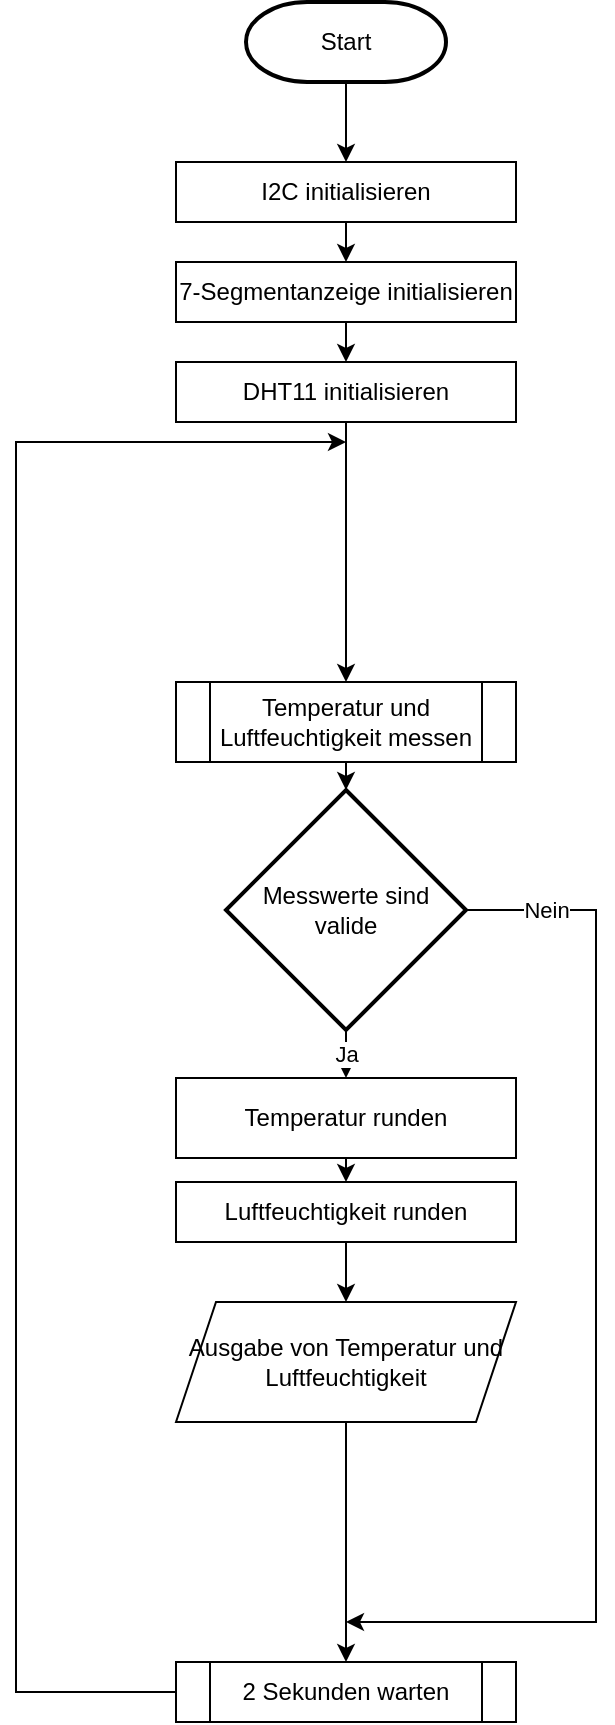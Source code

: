 <mxfile version="20.6.0" type="device"><diagram id="6a731a19-8d31-9384-78a2-239565b7b9f0" name="Page-1"><mxGraphModel dx="1138" dy="624" grid="1" gridSize="10" guides="1" tooltips="1" connect="1" arrows="1" fold="1" page="1" pageScale="1" pageWidth="827" pageHeight="1169" background="none" math="0" shadow="0"><root><mxCell id="0"/><mxCell id="1" parent="0"/><mxCell id="DR2-GylfNsolgUmrOgwx-99" style="edgeStyle=orthogonalEdgeStyle;rounded=0;orthogonalLoop=1;jettySize=auto;html=1;exitX=0.5;exitY=1;exitDx=0;exitDy=0;exitPerimeter=0;entryX=0.5;entryY=0;entryDx=0;entryDy=0;" edge="1" parent="1" source="DR2-GylfNsolgUmrOgwx-55" target="DR2-GylfNsolgUmrOgwx-56"><mxGeometry relative="1" as="geometry"/></mxCell><mxCell id="DR2-GylfNsolgUmrOgwx-55" value="Start" style="strokeWidth=2;html=1;shape=mxgraph.flowchart.terminator;whiteSpace=wrap;" vertex="1" parent="1"><mxGeometry x="225" y="160" width="100" height="40" as="geometry"/></mxCell><mxCell id="DR2-GylfNsolgUmrOgwx-98" style="edgeStyle=orthogonalEdgeStyle;rounded=0;orthogonalLoop=1;jettySize=auto;html=1;exitX=0.5;exitY=1;exitDx=0;exitDy=0;entryX=0.5;entryY=0;entryDx=0;entryDy=0;" edge="1" parent="1" source="DR2-GylfNsolgUmrOgwx-56" target="DR2-GylfNsolgUmrOgwx-57"><mxGeometry relative="1" as="geometry"/></mxCell><mxCell id="DR2-GylfNsolgUmrOgwx-56" value="I2C initialisieren" style="rounded=0;whiteSpace=wrap;html=1;" vertex="1" parent="1"><mxGeometry x="190" y="240" width="170" height="30" as="geometry"/></mxCell><mxCell id="DR2-GylfNsolgUmrOgwx-97" style="edgeStyle=orthogonalEdgeStyle;rounded=0;orthogonalLoop=1;jettySize=auto;html=1;exitX=0.5;exitY=1;exitDx=0;exitDy=0;entryX=0.5;entryY=0;entryDx=0;entryDy=0;" edge="1" parent="1" source="DR2-GylfNsolgUmrOgwx-57" target="DR2-GylfNsolgUmrOgwx-59"><mxGeometry relative="1" as="geometry"/></mxCell><mxCell id="DR2-GylfNsolgUmrOgwx-57" value="7-Segmentanzeige initialisieren" style="rounded=0;whiteSpace=wrap;html=1;" vertex="1" parent="1"><mxGeometry x="190" y="290" width="170" height="30" as="geometry"/></mxCell><mxCell id="DR2-GylfNsolgUmrOgwx-90" style="edgeStyle=orthogonalEdgeStyle;rounded=0;orthogonalLoop=1;jettySize=auto;html=1;exitX=0.5;exitY=1;exitDx=0;exitDy=0;" edge="1" parent="1" source="DR2-GylfNsolgUmrOgwx-59" target="DR2-GylfNsolgUmrOgwx-74"><mxGeometry relative="1" as="geometry"><mxPoint x="275" y="390" as="targetPoint"/></mxGeometry></mxCell><mxCell id="DR2-GylfNsolgUmrOgwx-59" value="DHT11 initialisieren" style="rounded=0;whiteSpace=wrap;html=1;" vertex="1" parent="1"><mxGeometry x="190" y="340" width="170" height="30" as="geometry"/></mxCell><mxCell id="DR2-GylfNsolgUmrOgwx-86" value="Ja" style="edgeStyle=orthogonalEdgeStyle;rounded=0;orthogonalLoop=1;jettySize=auto;html=1;exitX=0.5;exitY=1;exitDx=0;exitDy=0;exitPerimeter=0;entryX=0.5;entryY=0;entryDx=0;entryDy=0;" edge="1" parent="1" source="DR2-GylfNsolgUmrOgwx-63" target="DR2-GylfNsolgUmrOgwx-66"><mxGeometry relative="1" as="geometry"><Array as="points"><mxPoint x="275" y="674"/></Array></mxGeometry></mxCell><mxCell id="DR2-GylfNsolgUmrOgwx-94" style="edgeStyle=orthogonalEdgeStyle;rounded=0;orthogonalLoop=1;jettySize=auto;html=1;exitX=1;exitY=0.5;exitDx=0;exitDy=0;exitPerimeter=0;" edge="1" parent="1" source="DR2-GylfNsolgUmrOgwx-63"><mxGeometry relative="1" as="geometry"><mxPoint x="275" y="970" as="targetPoint"/><Array as="points"><mxPoint x="400" y="614"/><mxPoint x="400" y="970"/></Array></mxGeometry></mxCell><mxCell id="DR2-GylfNsolgUmrOgwx-106" value="Nein" style="edgeLabel;html=1;align=center;verticalAlign=middle;resizable=0;points=[];" vertex="1" connectable="0" parent="DR2-GylfNsolgUmrOgwx-94"><mxGeometry x="-0.856" relative="1" as="geometry"><mxPoint as="offset"/></mxGeometry></mxCell><mxCell id="DR2-GylfNsolgUmrOgwx-63" value="Messwerte sind valide" style="strokeWidth=2;html=1;shape=mxgraph.flowchart.decision;whiteSpace=wrap;" vertex="1" parent="1"><mxGeometry x="215" y="554" width="120" height="120" as="geometry"/></mxCell><mxCell id="DR2-GylfNsolgUmrOgwx-105" style="edgeStyle=orthogonalEdgeStyle;rounded=0;orthogonalLoop=1;jettySize=auto;html=1;exitX=0.5;exitY=1;exitDx=0;exitDy=0;entryX=0.5;entryY=0;entryDx=0;entryDy=0;" edge="1" parent="1" source="DR2-GylfNsolgUmrOgwx-66" target="DR2-GylfNsolgUmrOgwx-67"><mxGeometry relative="1" as="geometry"/></mxCell><mxCell id="DR2-GylfNsolgUmrOgwx-66" value="Temperatur runden" style="rounded=0;whiteSpace=wrap;html=1;" vertex="1" parent="1"><mxGeometry x="190" y="698" width="170" height="40" as="geometry"/></mxCell><mxCell id="DR2-GylfNsolgUmrOgwx-103" style="edgeStyle=orthogonalEdgeStyle;rounded=0;orthogonalLoop=1;jettySize=auto;html=1;exitX=0.5;exitY=1;exitDx=0;exitDy=0;entryX=0.5;entryY=0;entryDx=0;entryDy=0;" edge="1" parent="1" source="DR2-GylfNsolgUmrOgwx-67" target="DR2-GylfNsolgUmrOgwx-69"><mxGeometry relative="1" as="geometry"/></mxCell><mxCell id="DR2-GylfNsolgUmrOgwx-67" value="Luftfeuchtigkeit runden" style="rounded=0;whiteSpace=wrap;html=1;" vertex="1" parent="1"><mxGeometry x="190" y="750" width="170" height="30" as="geometry"/></mxCell><mxCell id="DR2-GylfNsolgUmrOgwx-107" style="edgeStyle=orthogonalEdgeStyle;rounded=0;orthogonalLoop=1;jettySize=auto;html=1;exitX=0.5;exitY=1;exitDx=0;exitDy=0;entryX=0.5;entryY=0;entryDx=0;entryDy=0;" edge="1" parent="1" source="DR2-GylfNsolgUmrOgwx-69" target="DR2-GylfNsolgUmrOgwx-88"><mxGeometry relative="1" as="geometry"/></mxCell><mxCell id="DR2-GylfNsolgUmrOgwx-69" value="Ausgabe von Temperatur und Luftfeuchtigkeit" style="shape=parallelogram;perimeter=parallelogramPerimeter;whiteSpace=wrap;html=1;fixedSize=1;" vertex="1" parent="1"><mxGeometry x="190" y="810" width="170" height="60" as="geometry"/></mxCell><mxCell id="DR2-GylfNsolgUmrOgwx-77" style="edgeStyle=orthogonalEdgeStyle;rounded=0;orthogonalLoop=1;jettySize=auto;html=1;exitX=0.5;exitY=1;exitDx=0;exitDy=0;entryX=0.5;entryY=0;entryDx=0;entryDy=0;entryPerimeter=0;" edge="1" parent="1" source="DR2-GylfNsolgUmrOgwx-74" target="DR2-GylfNsolgUmrOgwx-63"><mxGeometry relative="1" as="geometry"/></mxCell><mxCell id="DR2-GylfNsolgUmrOgwx-74" value="Temperatur und Luftfeuchtigkeit messen" style="shape=process;whiteSpace=wrap;html=1;backgroundOutline=1;" vertex="1" parent="1"><mxGeometry x="190" y="500" width="170" height="40" as="geometry"/></mxCell><mxCell id="DR2-GylfNsolgUmrOgwx-92" style="edgeStyle=orthogonalEdgeStyle;rounded=0;orthogonalLoop=1;jettySize=auto;html=1;exitX=0;exitY=0.5;exitDx=0;exitDy=0;" edge="1" parent="1" source="DR2-GylfNsolgUmrOgwx-88"><mxGeometry relative="1" as="geometry"><mxPoint x="275" y="380" as="targetPoint"/><Array as="points"><mxPoint x="110" y="1005"/><mxPoint x="110" y="380"/></Array></mxGeometry></mxCell><mxCell id="DR2-GylfNsolgUmrOgwx-88" value="2 Sekunden warten" style="shape=process;whiteSpace=wrap;html=1;backgroundOutline=1;" vertex="1" parent="1"><mxGeometry x="190" y="990" width="170" height="30" as="geometry"/></mxCell></root></mxGraphModel></diagram></mxfile>
